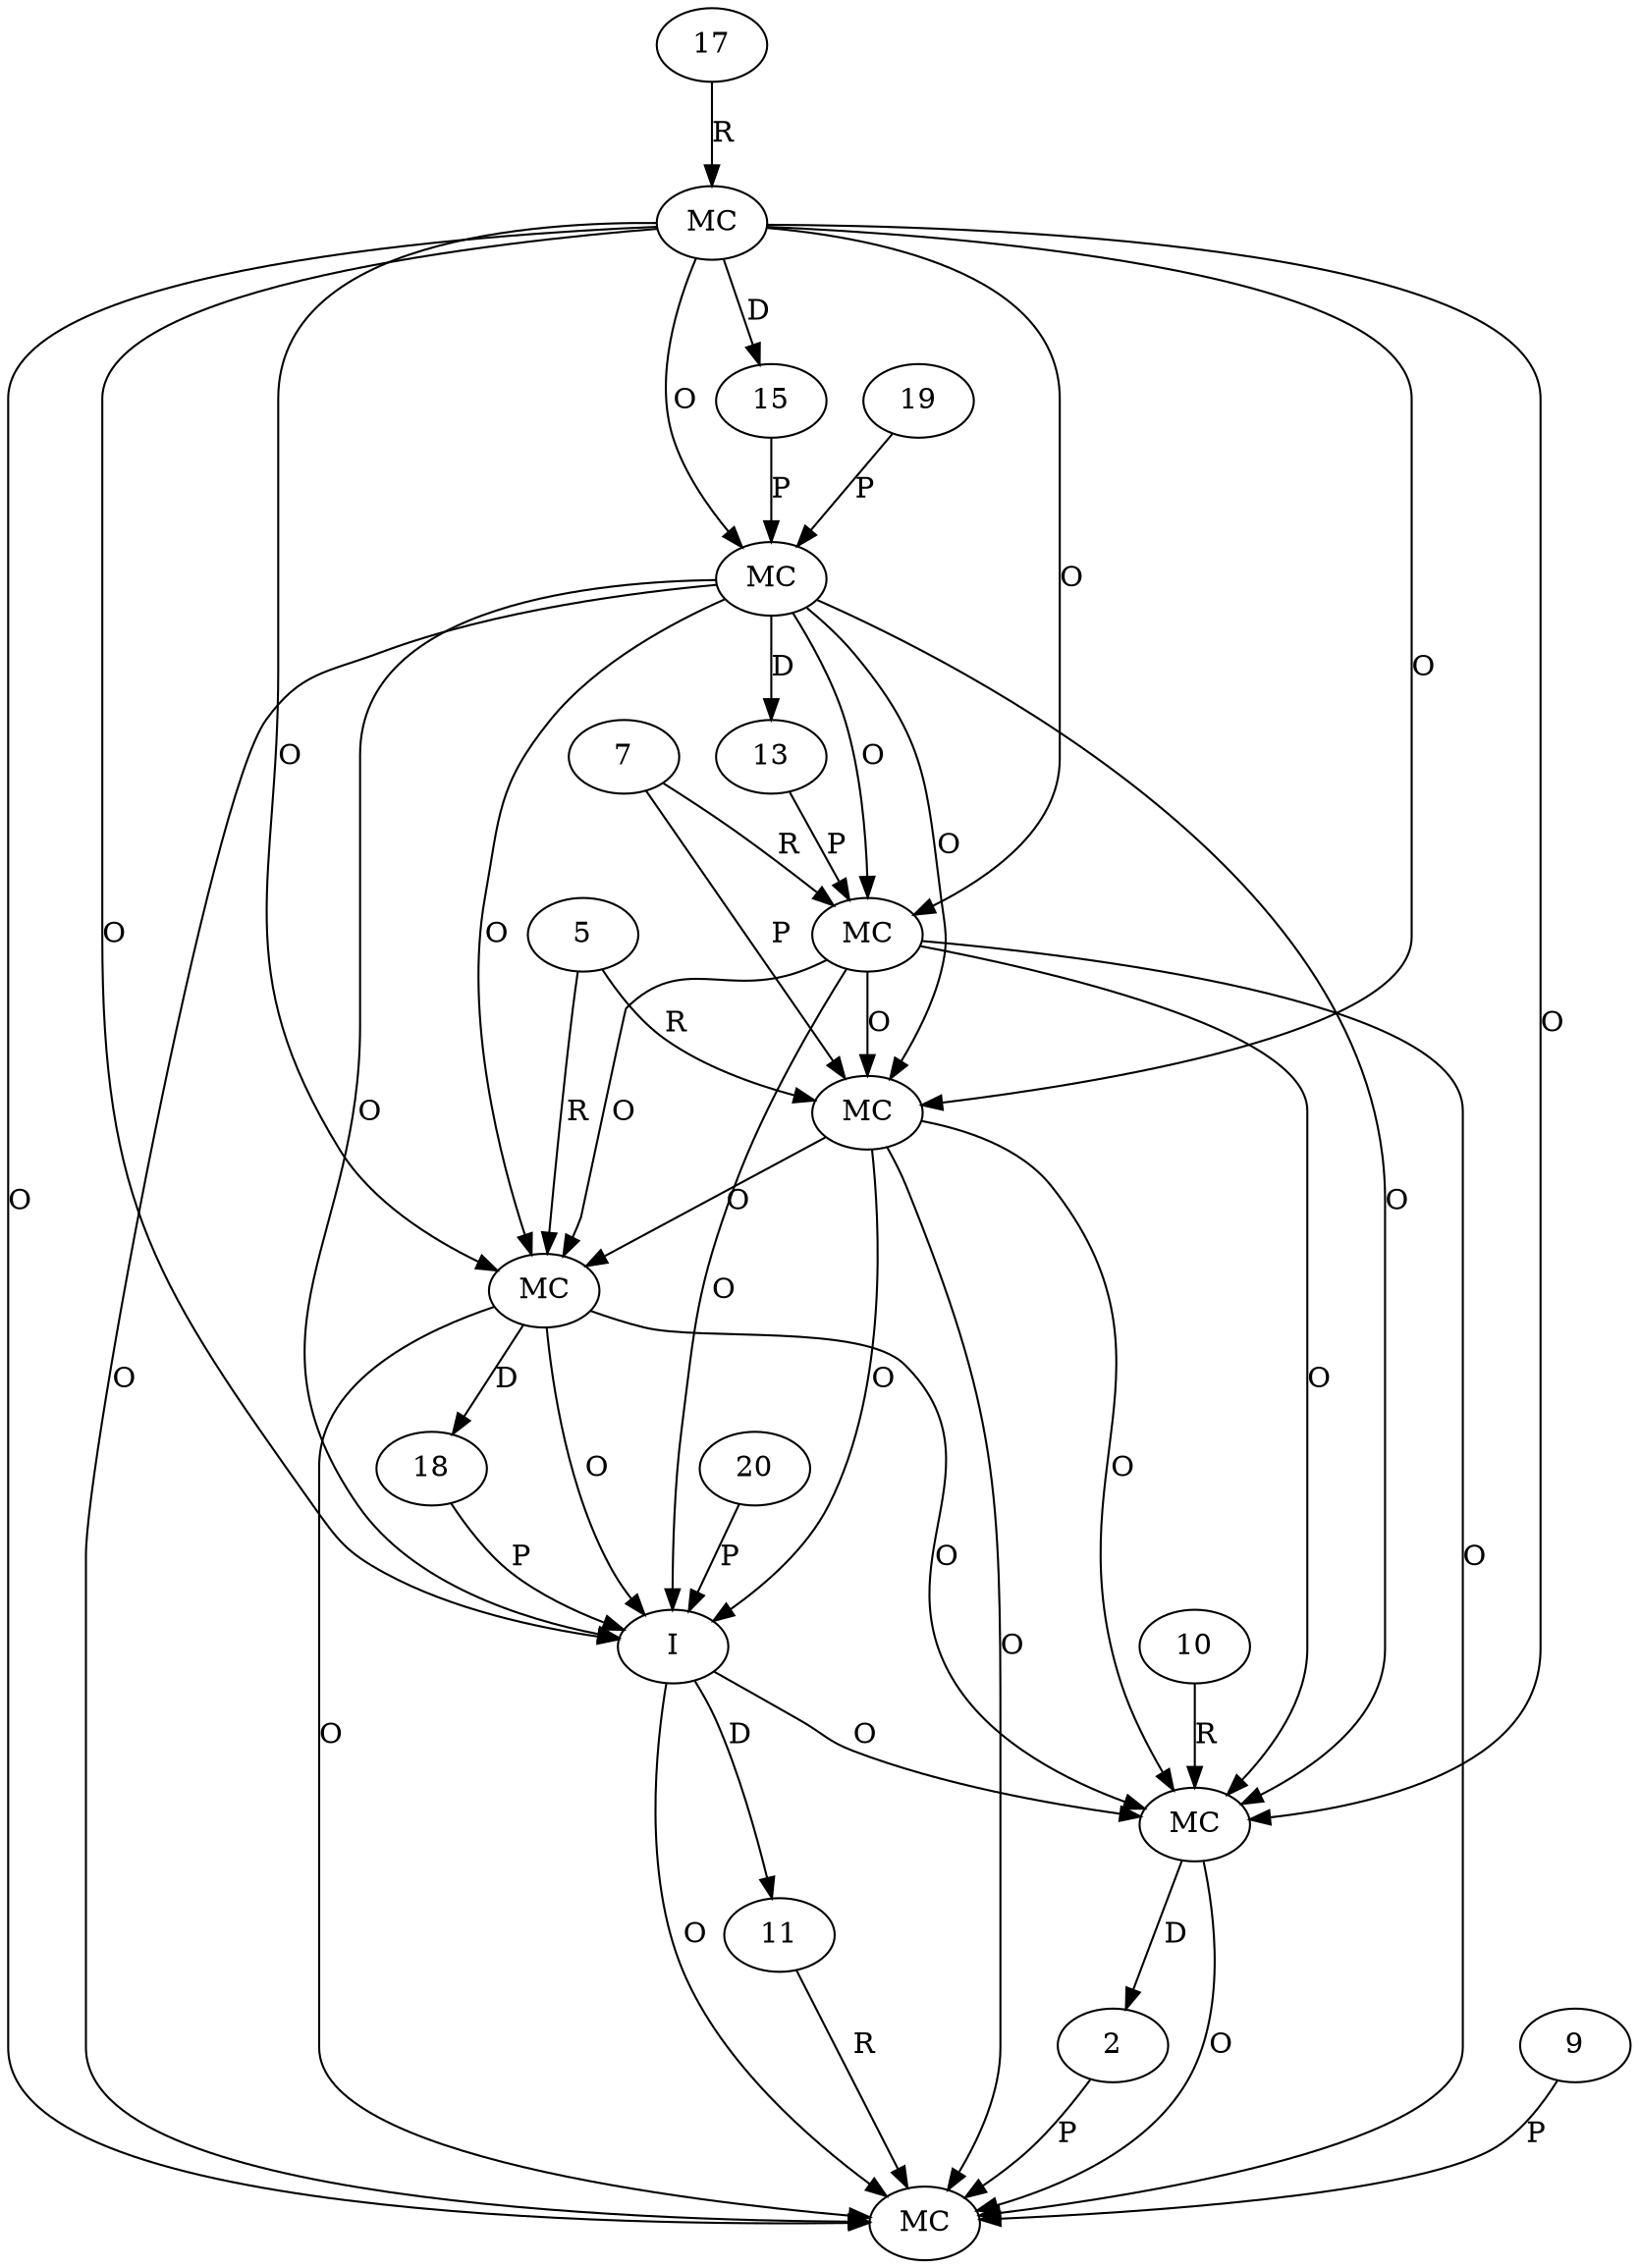 digraph "AUG" {

  1 [ label="MC" s="assertAttribute()" t="XmlTester" l="3441" ];
  2 [ t="String" n="dummy_" ];
  3 [ label="MC" s="getName()" t="Class" l="3441" ];
  4 [ label="MC" s="write()" t="Resource" l="3437" ];
  5 [ t="Resource" n="r" ];
  6 [ label="MC" s="openInputStream()" t="Resource" l="3438" ];
  7 [ t="PrintStream" v="null" n="System.err" ];
  8 [ label="MC" s="println()" t="PrintStream" l="3435" ];
  9 [ t="String" v="scr:component/reference[2]/@interface" ];
  10 [ t="Class" v="null" n="IntDSPropertyAnnotated.class" ];
  11 [ t="XmlTester" n="xt" ];
  12 [ label="I" t="XmlTester" l="3438" ];
  13 [ t="String" n="dummy_" ];
  14 [ label="MC" s="join()" t="Processor" l="3435" ];
  15 [ t="Set" n="dummy_" ];
  16 [ label="MC" s="keySet()" t="Map" l="3435" ];
  17 [ t="Map" n="dummy_" ];
  18 [ t="InputStream" n="dummy_" ];
  19 [ t="String" v="
" ];
  20 [ t="String" v="scr" ];
  8 -> 1 [ label="O" ];
  12 -> 1 [ label="O" ];
  14 -> 1 [ label="O" ];
  2 -> 1 [ label="P" ];
  6 -> 1 [ label="O" ];
  16 -> 1 [ label="O" ];
  3 -> 1 [ label="O" ];
  11 -> 1 [ label="R" ];
  4 -> 1 [ label="O" ];
  9 -> 1 [ label="P" ];
  3 -> 2 [ label="D" ];
  6 -> 3 [ label="O" ];
  14 -> 3 [ label="O" ];
  4 -> 3 [ label="O" ];
  10 -> 3 [ label="R" ];
  12 -> 3 [ label="O" ];
  16 -> 3 [ label="O" ];
  8 -> 3 [ label="O" ];
  5 -> 4 [ label="R" ];
  16 -> 4 [ label="O" ];
  14 -> 4 [ label="O" ];
  7 -> 4 [ label="P" ];
  8 -> 4 [ label="O" ];
  16 -> 6 [ label="O" ];
  14 -> 6 [ label="O" ];
  8 -> 6 [ label="O" ];
  5 -> 6 [ label="R" ];
  4 -> 6 [ label="O" ];
  7 -> 8 [ label="R" ];
  14 -> 8 [ label="O" ];
  13 -> 8 [ label="P" ];
  16 -> 8 [ label="O" ];
  12 -> 11 [ label="D" ];
  18 -> 12 [ label="P" ];
  20 -> 12 [ label="P" ];
  4 -> 12 [ label="O" ];
  16 -> 12 [ label="O" ];
  6 -> 12 [ label="O" ];
  8 -> 12 [ label="O" ];
  14 -> 12 [ label="O" ];
  14 -> 13 [ label="D" ];
  15 -> 14 [ label="P" ];
  16 -> 14 [ label="O" ];
  19 -> 14 [ label="P" ];
  16 -> 15 [ label="D" ];
  17 -> 16 [ label="R" ];
  6 -> 18 [ label="D" ];
}
